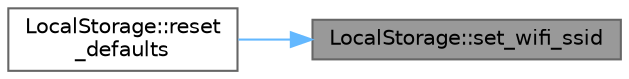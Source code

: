 digraph "LocalStorage::set_wifi_ssid"
{
 // LATEX_PDF_SIZE
  bgcolor="transparent";
  edge [fontname=Helvetica,fontsize=10,labelfontname=Helvetica,labelfontsize=10];
  node [fontname=Helvetica,fontsize=10,shape=box,height=0.2,width=0.4];
  rankdir="RL";
  Node1 [id="Node000001",label="LocalStorage::set_wifi_ssid",height=0.2,width=0.4,color="gray40", fillcolor="grey60", style="filled", fontcolor="black",tooltip=" "];
  Node1 -> Node2 [id="edge2_Node000001_Node000002",dir="back",color="steelblue1",style="solid",tooltip=" "];
  Node2 [id="Node000002",label="LocalStorage::reset\l_defaults",height=0.2,width=0.4,color="grey40", fillcolor="white", style="filled",URL="$class_local_storage.html#a809d095a05789828cc50ee1a4d575844",tooltip=" "];
}
